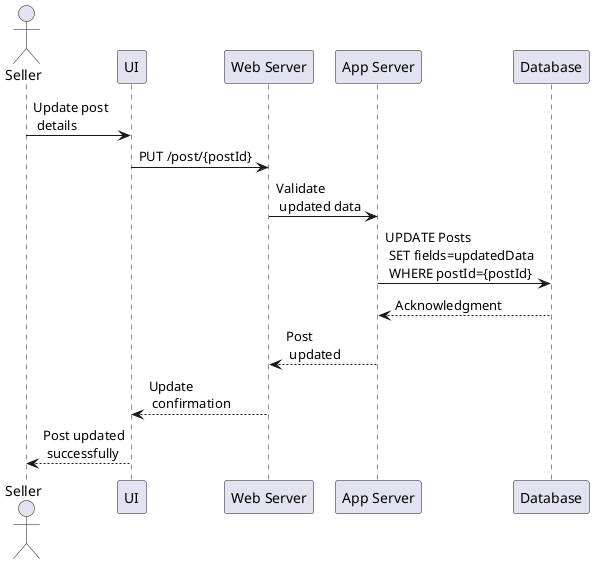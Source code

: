 @startuml
actor Seller
participant "UI" as UI
participant "Web Server" as Web
participant "App Server" as App
participant "Database" as DB

Seller -> UI: Update post\n details
UI -> Web: PUT /post/{postId}
Web -> App: Validate\n updated data
App -> DB: UPDATE Posts\n SET fields=updatedData\n WHERE postId={postId}
DB --> App: Acknowledgment
App --> Web: Post\n updated
Web --> UI: Update\n confirmation
UI --> Seller: Post updated\n successfully
@enduml
